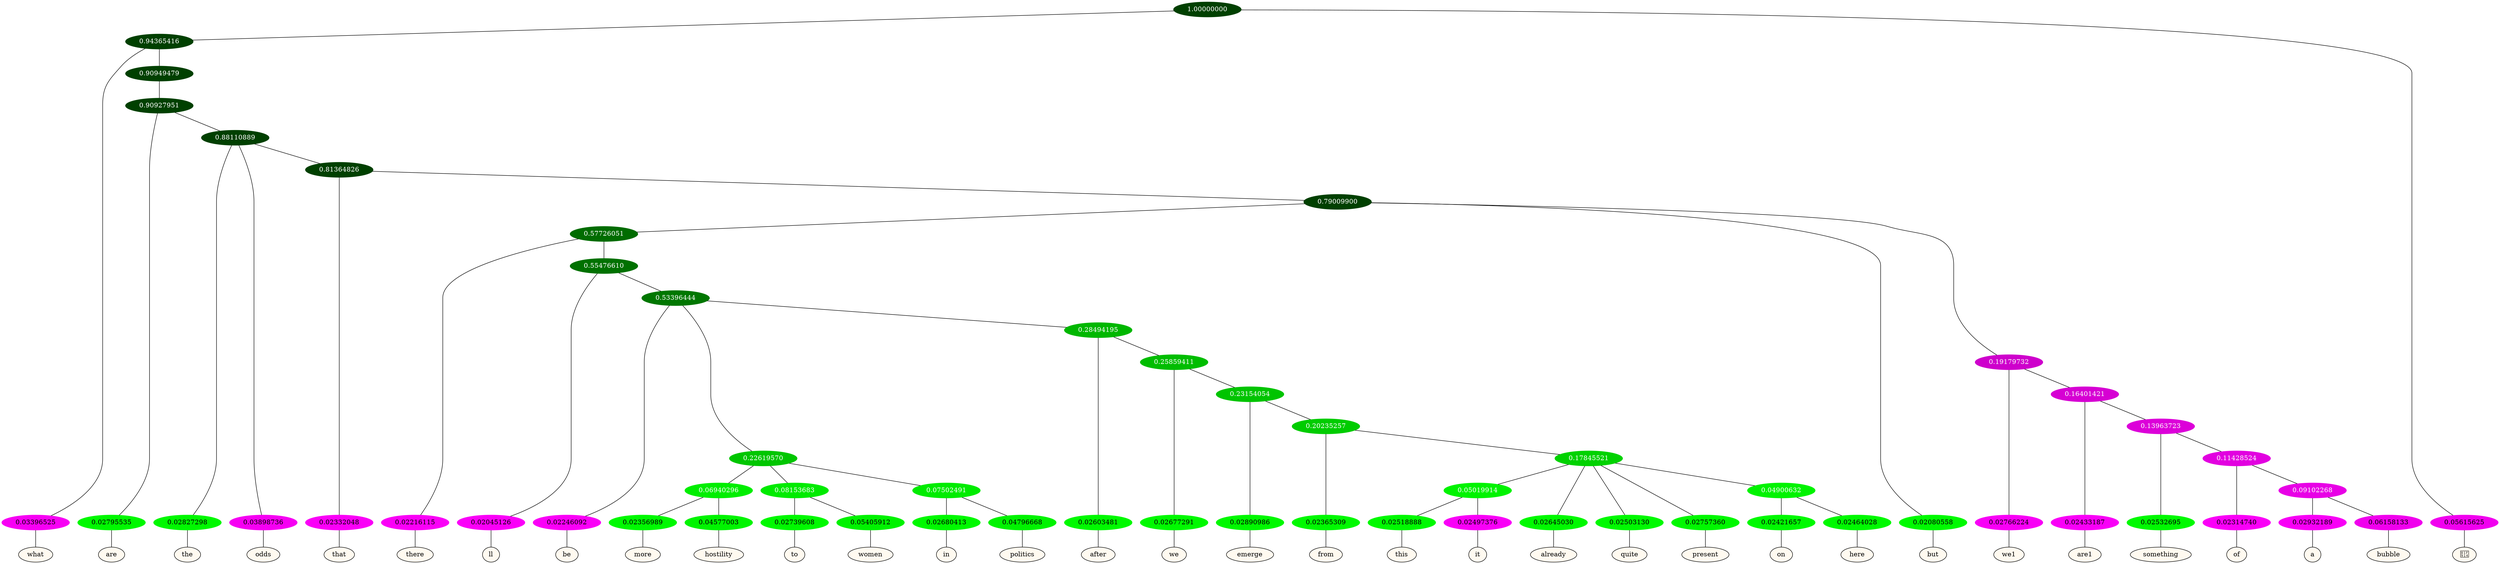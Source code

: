 graph {
	node [format=png height=0.15 nodesep=0.001 ordering=out overlap=prism overlap_scaling=0.01 ranksep=0.001 ratio=0.2 style=filled width=0.15]
	{
		rank=same
		a_w_3 [label=what color=black fillcolor=floralwhite style="filled,solid"]
		a_w_6 [label=are color=black fillcolor=floralwhite style="filled,solid"]
		a_w_8 [label=the color=black fillcolor=floralwhite style="filled,solid"]
		a_w_9 [label=odds color=black fillcolor=floralwhite style="filled,solid"]
		a_w_11 [label=that color=black fillcolor=floralwhite style="filled,solid"]
		a_w_16 [label=there color=black fillcolor=floralwhite style="filled,solid"]
		a_w_20 [label=ll color=black fillcolor=floralwhite style="filled,solid"]
		a_w_24 [label=be color=black fillcolor=floralwhite style="filled,solid"]
		a_w_36 [label=more color=black fillcolor=floralwhite style="filled,solid"]
		a_w_37 [label=hostility color=black fillcolor=floralwhite style="filled,solid"]
		a_w_38 [label=to color=black fillcolor=floralwhite style="filled,solid"]
		a_w_39 [label=women color=black fillcolor=floralwhite style="filled,solid"]
		a_w_40 [label=in color=black fillcolor=floralwhite style="filled,solid"]
		a_w_41 [label=politics color=black fillcolor=floralwhite style="filled,solid"]
		a_w_32 [label=after color=black fillcolor=floralwhite style="filled,solid"]
		a_w_42 [label=we color=black fillcolor=floralwhite style="filled,solid"]
		a_w_46 [label=emerge color=black fillcolor=floralwhite style="filled,solid"]
		a_w_48 [label=from color=black fillcolor=floralwhite style="filled,solid"]
		a_w_55 [label=this color=black fillcolor=floralwhite style="filled,solid"]
		a_w_56 [label=it color=black fillcolor=floralwhite style="filled,solid"]
		a_w_51 [label=already color=black fillcolor=floralwhite style="filled,solid"]
		a_w_52 [label=quite color=black fillcolor=floralwhite style="filled,solid"]
		a_w_53 [label=present color=black fillcolor=floralwhite style="filled,solid"]
		a_w_57 [label=on color=black fillcolor=floralwhite style="filled,solid"]
		a_w_58 [label=here color=black fillcolor=floralwhite style="filled,solid"]
		a_w_14 [label=but color=black fillcolor=floralwhite style="filled,solid"]
		a_w_18 [label=we1 color=black fillcolor=floralwhite style="filled,solid"]
		a_w_22 [label=are1 color=black fillcolor=floralwhite style="filled,solid"]
		a_w_27 [label=something color=black fillcolor=floralwhite style="filled,solid"]
		a_w_34 [label=of color=black fillcolor=floralwhite style="filled,solid"]
		a_w_44 [label=a color=black fillcolor=floralwhite style="filled,solid"]
		a_w_45 [label=bubble color=black fillcolor=floralwhite style="filled,solid"]
		a_w_2 [label="🤔" color=black fillcolor=floralwhite style="filled,solid"]
	}
	a_n_3 -- a_w_3
	a_n_6 -- a_w_6
	a_n_8 -- a_w_8
	a_n_9 -- a_w_9
	a_n_11 -- a_w_11
	a_n_16 -- a_w_16
	a_n_20 -- a_w_20
	a_n_24 -- a_w_24
	a_n_36 -- a_w_36
	a_n_37 -- a_w_37
	a_n_38 -- a_w_38
	a_n_39 -- a_w_39
	a_n_40 -- a_w_40
	a_n_41 -- a_w_41
	a_n_32 -- a_w_32
	a_n_42 -- a_w_42
	a_n_46 -- a_w_46
	a_n_48 -- a_w_48
	a_n_55 -- a_w_55
	a_n_56 -- a_w_56
	a_n_51 -- a_w_51
	a_n_52 -- a_w_52
	a_n_53 -- a_w_53
	a_n_57 -- a_w_57
	a_n_58 -- a_w_58
	a_n_14 -- a_w_14
	a_n_18 -- a_w_18
	a_n_22 -- a_w_22
	a_n_27 -- a_w_27
	a_n_34 -- a_w_34
	a_n_44 -- a_w_44
	a_n_45 -- a_w_45
	a_n_2 -- a_w_2
	{
		rank=same
		a_n_3 [label=0.03396525 color="0.835 1.000 0.966" fontcolor=black]
		a_n_6 [label=0.02795535 color="0.334 1.000 0.972" fontcolor=black]
		a_n_8 [label=0.02827298 color="0.334 1.000 0.972" fontcolor=black]
		a_n_9 [label=0.03898736 color="0.835 1.000 0.961" fontcolor=black]
		a_n_11 [label=0.02332048 color="0.835 1.000 0.977" fontcolor=black]
		a_n_16 [label=0.02216115 color="0.835 1.000 0.978" fontcolor=black]
		a_n_20 [label=0.02045126 color="0.835 1.000 0.980" fontcolor=black]
		a_n_24 [label=0.02246092 color="0.835 1.000 0.978" fontcolor=black]
		a_n_36 [label=0.02356989 color="0.334 1.000 0.976" fontcolor=black]
		a_n_37 [label=0.04577003 color="0.334 1.000 0.954" fontcolor=black]
		a_n_38 [label=0.02739608 color="0.334 1.000 0.973" fontcolor=black]
		a_n_39 [label=0.05405912 color="0.334 1.000 0.946" fontcolor=black]
		a_n_40 [label=0.02680413 color="0.334 1.000 0.973" fontcolor=black]
		a_n_41 [label=0.04796668 color="0.334 1.000 0.952" fontcolor=black]
		a_n_32 [label=0.02603481 color="0.334 1.000 0.974" fontcolor=black]
		a_n_42 [label=0.02677291 color="0.334 1.000 0.973" fontcolor=black]
		a_n_46 [label=0.02890986 color="0.334 1.000 0.971" fontcolor=black]
		a_n_48 [label=0.02365309 color="0.334 1.000 0.976" fontcolor=black]
		a_n_55 [label=0.02518888 color="0.334 1.000 0.975" fontcolor=black]
		a_n_56 [label=0.02497376 color="0.835 1.000 0.975" fontcolor=black]
		a_n_51 [label=0.02645030 color="0.334 1.000 0.974" fontcolor=black]
		a_n_52 [label=0.02503130 color="0.334 1.000 0.975" fontcolor=black]
		a_n_53 [label=0.02757360 color="0.334 1.000 0.972" fontcolor=black]
		a_n_57 [label=0.02421657 color="0.334 1.000 0.976" fontcolor=black]
		a_n_58 [label=0.02464028 color="0.334 1.000 0.975" fontcolor=black]
		a_n_14 [label=0.02080558 color="0.334 1.000 0.979" fontcolor=black]
		a_n_18 [label=0.02766224 color="0.835 1.000 0.972" fontcolor=black]
		a_n_22 [label=0.02433187 color="0.835 1.000 0.976" fontcolor=black]
		a_n_27 [label=0.02532695 color="0.334 1.000 0.975" fontcolor=black]
		a_n_34 [label=0.02314740 color="0.835 1.000 0.977" fontcolor=black]
		a_n_44 [label=0.02932189 color="0.835 1.000 0.971" fontcolor=black]
		a_n_45 [label=0.06158133 color="0.835 1.000 0.938" fontcolor=black]
		a_n_2 [label=0.05615625 color="0.835 1.000 0.944" fontcolor=black]
	}
	a_n_0 [label=1.00000000 color="0.334 1.000 0.250" fontcolor=grey99]
	a_n_1 [label=0.94365416 color="0.334 1.000 0.250" fontcolor=grey99]
	a_n_0 -- a_n_1
	a_n_0 -- a_n_2
	a_n_1 -- a_n_3
	a_n_4 [label=0.90949479 color="0.334 1.000 0.250" fontcolor=grey99]
	a_n_1 -- a_n_4
	a_n_5 [label=0.90927951 color="0.334 1.000 0.250" fontcolor=grey99]
	a_n_4 -- a_n_5
	a_n_5 -- a_n_6
	a_n_7 [label=0.88110889 color="0.334 1.000 0.250" fontcolor=grey99]
	a_n_5 -- a_n_7
	a_n_7 -- a_n_8
	a_n_7 -- a_n_9
	a_n_10 [label=0.81364826 color="0.334 1.000 0.250" fontcolor=grey99]
	a_n_7 -- a_n_10
	a_n_10 -- a_n_11
	a_n_12 [label=0.79009900 color="0.334 1.000 0.250" fontcolor=grey99]
	a_n_10 -- a_n_12
	a_n_13 [label=0.57726051 color="0.334 1.000 0.423" fontcolor=grey99]
	a_n_12 -- a_n_13
	a_n_12 -- a_n_14
	a_n_15 [label=0.19179732 color="0.835 1.000 0.808" fontcolor=grey99]
	a_n_12 -- a_n_15
	a_n_13 -- a_n_16
	a_n_17 [label=0.55476610 color="0.334 1.000 0.445" fontcolor=grey99]
	a_n_13 -- a_n_17
	a_n_15 -- a_n_18
	a_n_19 [label=0.16401421 color="0.835 1.000 0.836" fontcolor=grey99]
	a_n_15 -- a_n_19
	a_n_17 -- a_n_20
	a_n_21 [label=0.53396444 color="0.334 1.000 0.466" fontcolor=grey99]
	a_n_17 -- a_n_21
	a_n_19 -- a_n_22
	a_n_23 [label=0.13963723 color="0.835 1.000 0.860" fontcolor=grey99]
	a_n_19 -- a_n_23
	a_n_21 -- a_n_24
	a_n_25 [label=0.22619570 color="0.334 1.000 0.774" fontcolor=grey99]
	a_n_21 -- a_n_25
	a_n_26 [label=0.28494195 color="0.334 1.000 0.715" fontcolor=grey99]
	a_n_21 -- a_n_26
	a_n_23 -- a_n_27
	a_n_28 [label=0.11428524 color="0.835 1.000 0.886" fontcolor=grey99]
	a_n_23 -- a_n_28
	a_n_29 [label=0.06940296 color="0.334 1.000 0.931" fontcolor=grey99]
	a_n_25 -- a_n_29
	a_n_30 [label=0.08153683 color="0.334 1.000 0.918" fontcolor=grey99]
	a_n_25 -- a_n_30
	a_n_31 [label=0.07502491 color="0.334 1.000 0.925" fontcolor=grey99]
	a_n_25 -- a_n_31
	a_n_26 -- a_n_32
	a_n_33 [label=0.25859411 color="0.334 1.000 0.741" fontcolor=grey99]
	a_n_26 -- a_n_33
	a_n_28 -- a_n_34
	a_n_35 [label=0.09102268 color="0.835 1.000 0.909" fontcolor=grey99]
	a_n_28 -- a_n_35
	a_n_29 -- a_n_36
	a_n_29 -- a_n_37
	a_n_30 -- a_n_38
	a_n_30 -- a_n_39
	a_n_31 -- a_n_40
	a_n_31 -- a_n_41
	a_n_33 -- a_n_42
	a_n_43 [label=0.23154054 color="0.334 1.000 0.768" fontcolor=grey99]
	a_n_33 -- a_n_43
	a_n_35 -- a_n_44
	a_n_35 -- a_n_45
	a_n_43 -- a_n_46
	a_n_47 [label=0.20235257 color="0.334 1.000 0.798" fontcolor=grey99]
	a_n_43 -- a_n_47
	a_n_47 -- a_n_48
	a_n_49 [label=0.17845521 color="0.334 1.000 0.822" fontcolor=grey99]
	a_n_47 -- a_n_49
	a_n_50 [label=0.05019914 color="0.334 1.000 0.950" fontcolor=grey99]
	a_n_49 -- a_n_50
	a_n_49 -- a_n_51
	a_n_49 -- a_n_52
	a_n_49 -- a_n_53
	a_n_54 [label=0.04900632 color="0.334 1.000 0.951" fontcolor=grey99]
	a_n_49 -- a_n_54
	a_n_50 -- a_n_55
	a_n_50 -- a_n_56
	a_n_54 -- a_n_57
	a_n_54 -- a_n_58
}
